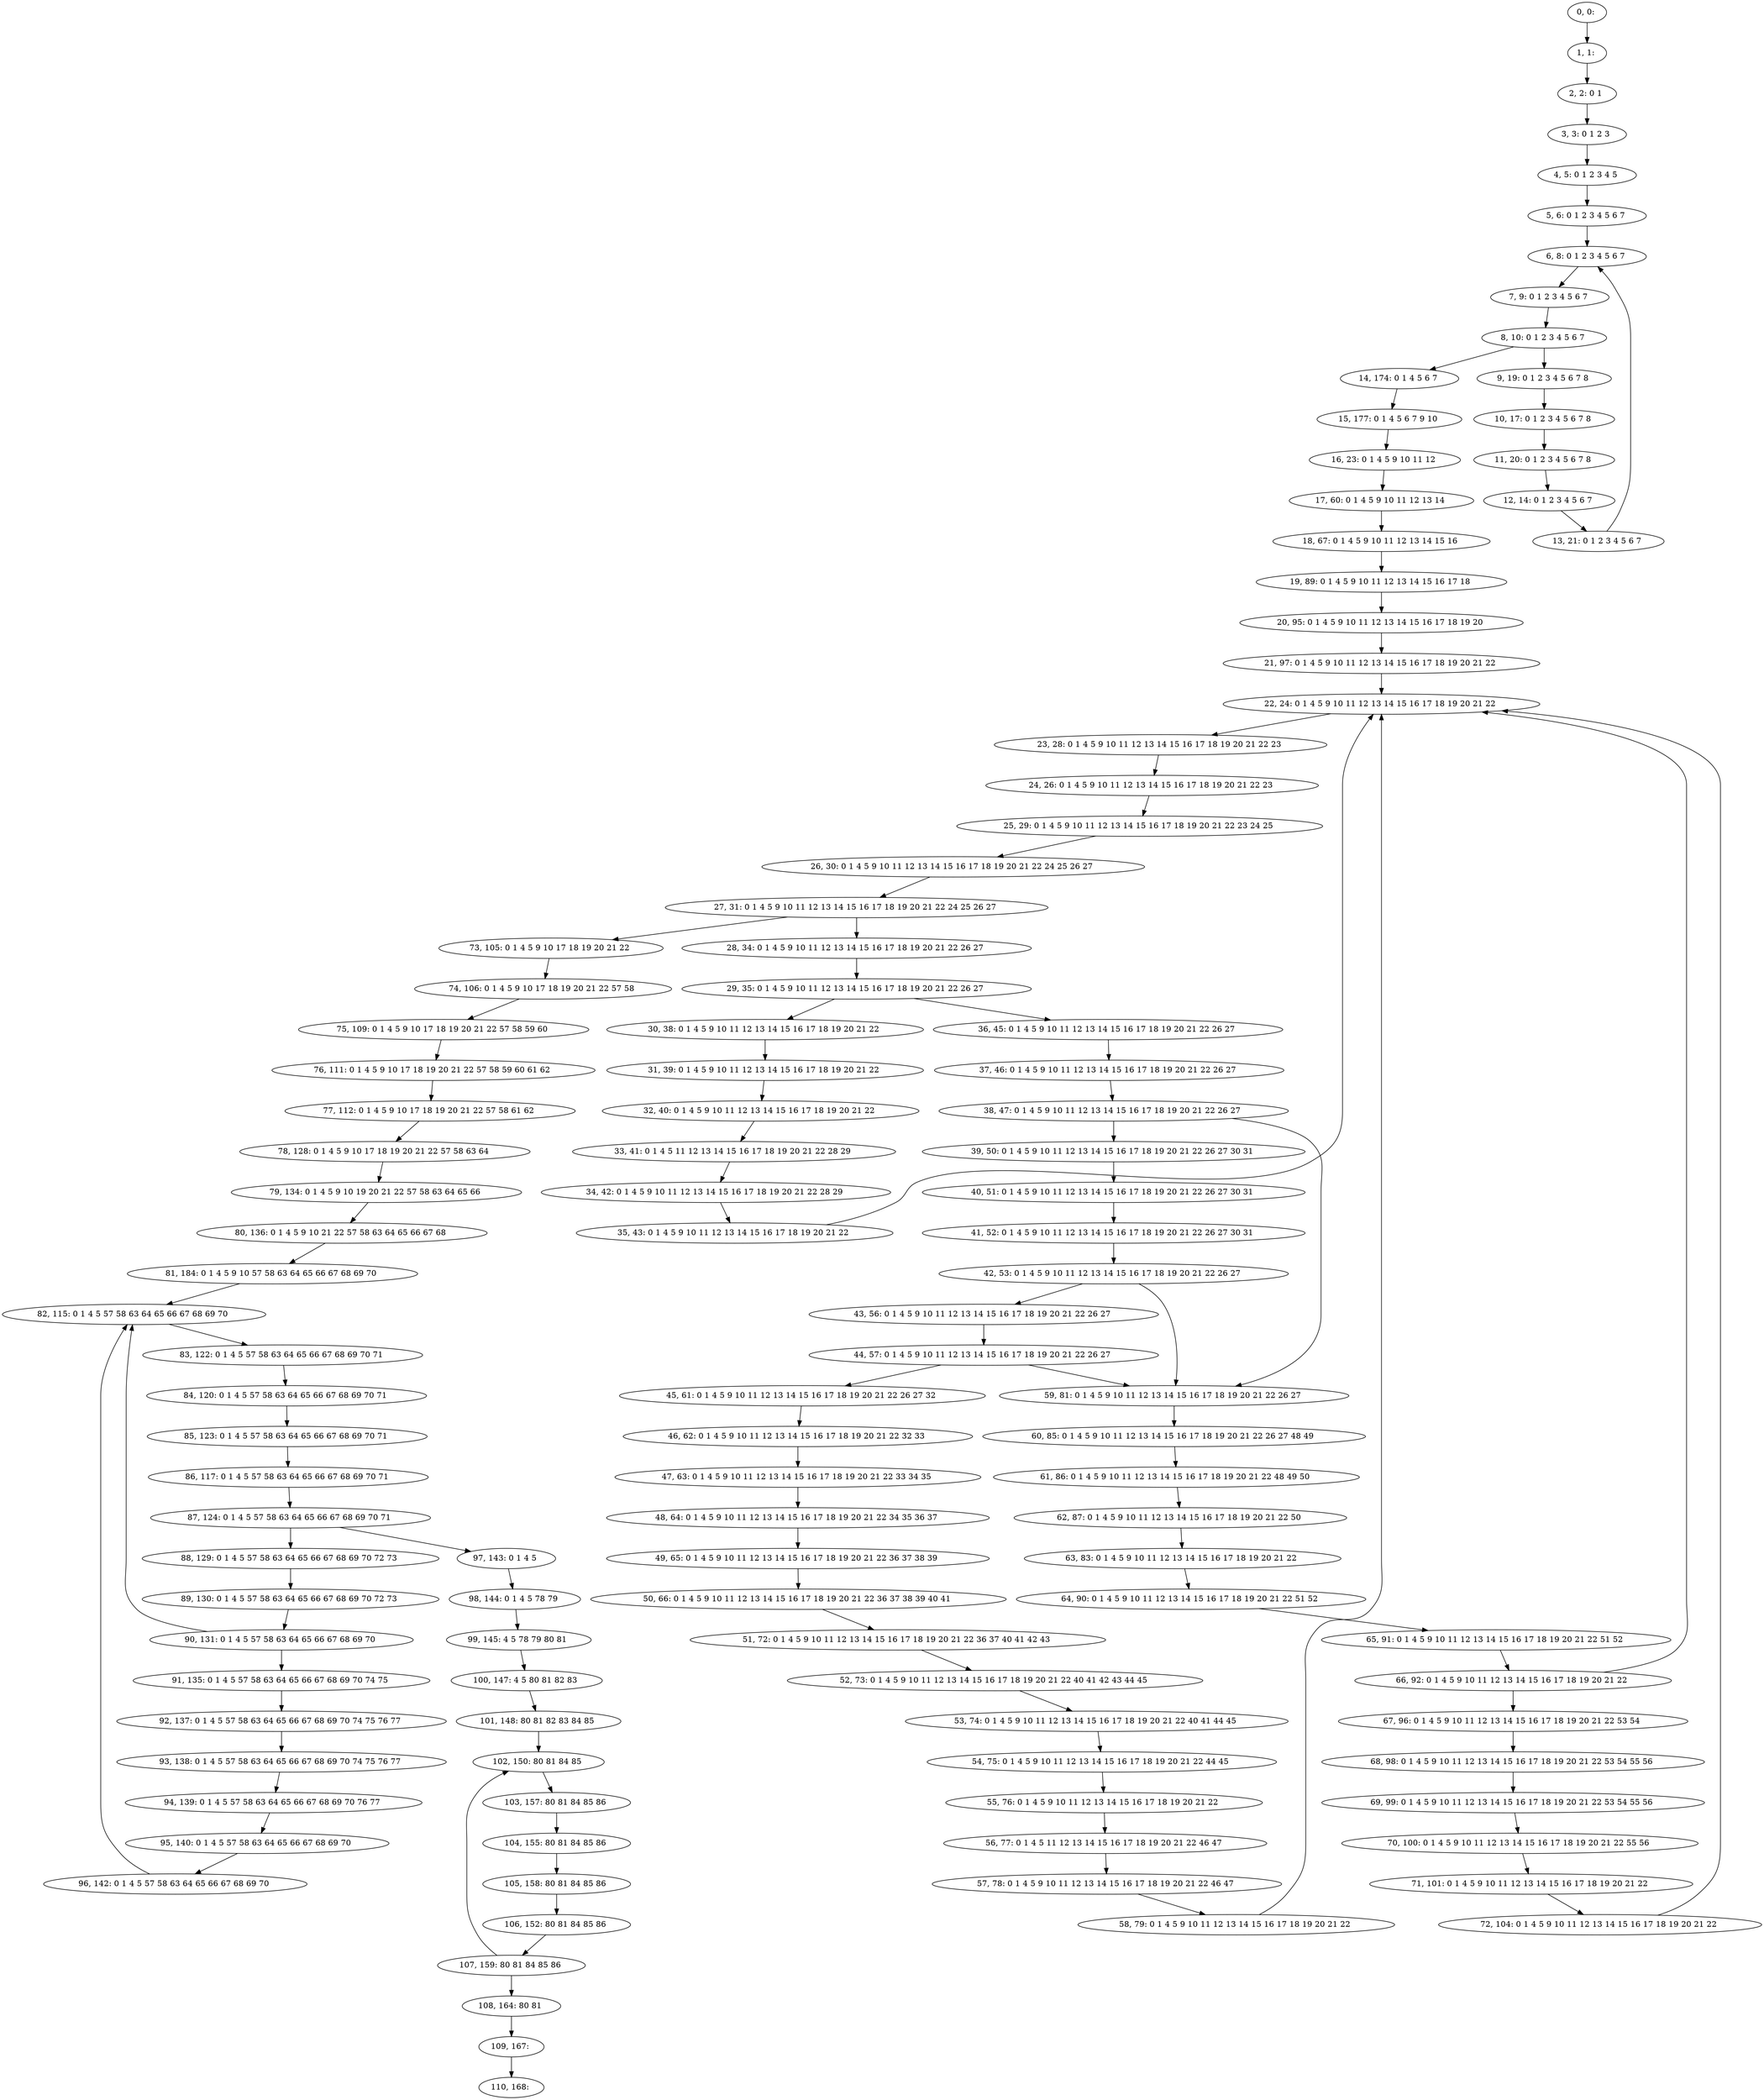 digraph G {
0[label="0, 0: "];
1[label="1, 1: "];
2[label="2, 2: 0 1 "];
3[label="3, 3: 0 1 2 3 "];
4[label="4, 5: 0 1 2 3 4 5 "];
5[label="5, 6: 0 1 2 3 4 5 6 7 "];
6[label="6, 8: 0 1 2 3 4 5 6 7 "];
7[label="7, 9: 0 1 2 3 4 5 6 7 "];
8[label="8, 10: 0 1 2 3 4 5 6 7 "];
9[label="9, 19: 0 1 2 3 4 5 6 7 8 "];
10[label="10, 17: 0 1 2 3 4 5 6 7 8 "];
11[label="11, 20: 0 1 2 3 4 5 6 7 8 "];
12[label="12, 14: 0 1 2 3 4 5 6 7 "];
13[label="13, 21: 0 1 2 3 4 5 6 7 "];
14[label="14, 174: 0 1 4 5 6 7 "];
15[label="15, 177: 0 1 4 5 6 7 9 10 "];
16[label="16, 23: 0 1 4 5 9 10 11 12 "];
17[label="17, 60: 0 1 4 5 9 10 11 12 13 14 "];
18[label="18, 67: 0 1 4 5 9 10 11 12 13 14 15 16 "];
19[label="19, 89: 0 1 4 5 9 10 11 12 13 14 15 16 17 18 "];
20[label="20, 95: 0 1 4 5 9 10 11 12 13 14 15 16 17 18 19 20 "];
21[label="21, 97: 0 1 4 5 9 10 11 12 13 14 15 16 17 18 19 20 21 22 "];
22[label="22, 24: 0 1 4 5 9 10 11 12 13 14 15 16 17 18 19 20 21 22 "];
23[label="23, 28: 0 1 4 5 9 10 11 12 13 14 15 16 17 18 19 20 21 22 23 "];
24[label="24, 26: 0 1 4 5 9 10 11 12 13 14 15 16 17 18 19 20 21 22 23 "];
25[label="25, 29: 0 1 4 5 9 10 11 12 13 14 15 16 17 18 19 20 21 22 23 24 25 "];
26[label="26, 30: 0 1 4 5 9 10 11 12 13 14 15 16 17 18 19 20 21 22 24 25 26 27 "];
27[label="27, 31: 0 1 4 5 9 10 11 12 13 14 15 16 17 18 19 20 21 22 24 25 26 27 "];
28[label="28, 34: 0 1 4 5 9 10 11 12 13 14 15 16 17 18 19 20 21 22 26 27 "];
29[label="29, 35: 0 1 4 5 9 10 11 12 13 14 15 16 17 18 19 20 21 22 26 27 "];
30[label="30, 38: 0 1 4 5 9 10 11 12 13 14 15 16 17 18 19 20 21 22 "];
31[label="31, 39: 0 1 4 5 9 10 11 12 13 14 15 16 17 18 19 20 21 22 "];
32[label="32, 40: 0 1 4 5 9 10 11 12 13 14 15 16 17 18 19 20 21 22 "];
33[label="33, 41: 0 1 4 5 11 12 13 14 15 16 17 18 19 20 21 22 28 29 "];
34[label="34, 42: 0 1 4 5 9 10 11 12 13 14 15 16 17 18 19 20 21 22 28 29 "];
35[label="35, 43: 0 1 4 5 9 10 11 12 13 14 15 16 17 18 19 20 21 22 "];
36[label="36, 45: 0 1 4 5 9 10 11 12 13 14 15 16 17 18 19 20 21 22 26 27 "];
37[label="37, 46: 0 1 4 5 9 10 11 12 13 14 15 16 17 18 19 20 21 22 26 27 "];
38[label="38, 47: 0 1 4 5 9 10 11 12 13 14 15 16 17 18 19 20 21 22 26 27 "];
39[label="39, 50: 0 1 4 5 9 10 11 12 13 14 15 16 17 18 19 20 21 22 26 27 30 31 "];
40[label="40, 51: 0 1 4 5 9 10 11 12 13 14 15 16 17 18 19 20 21 22 26 27 30 31 "];
41[label="41, 52: 0 1 4 5 9 10 11 12 13 14 15 16 17 18 19 20 21 22 26 27 30 31 "];
42[label="42, 53: 0 1 4 5 9 10 11 12 13 14 15 16 17 18 19 20 21 22 26 27 "];
43[label="43, 56: 0 1 4 5 9 10 11 12 13 14 15 16 17 18 19 20 21 22 26 27 "];
44[label="44, 57: 0 1 4 5 9 10 11 12 13 14 15 16 17 18 19 20 21 22 26 27 "];
45[label="45, 61: 0 1 4 5 9 10 11 12 13 14 15 16 17 18 19 20 21 22 26 27 32 "];
46[label="46, 62: 0 1 4 5 9 10 11 12 13 14 15 16 17 18 19 20 21 22 32 33 "];
47[label="47, 63: 0 1 4 5 9 10 11 12 13 14 15 16 17 18 19 20 21 22 33 34 35 "];
48[label="48, 64: 0 1 4 5 9 10 11 12 13 14 15 16 17 18 19 20 21 22 34 35 36 37 "];
49[label="49, 65: 0 1 4 5 9 10 11 12 13 14 15 16 17 18 19 20 21 22 36 37 38 39 "];
50[label="50, 66: 0 1 4 5 9 10 11 12 13 14 15 16 17 18 19 20 21 22 36 37 38 39 40 41 "];
51[label="51, 72: 0 1 4 5 9 10 11 12 13 14 15 16 17 18 19 20 21 22 36 37 40 41 42 43 "];
52[label="52, 73: 0 1 4 5 9 10 11 12 13 14 15 16 17 18 19 20 21 22 40 41 42 43 44 45 "];
53[label="53, 74: 0 1 4 5 9 10 11 12 13 14 15 16 17 18 19 20 21 22 40 41 44 45 "];
54[label="54, 75: 0 1 4 5 9 10 11 12 13 14 15 16 17 18 19 20 21 22 44 45 "];
55[label="55, 76: 0 1 4 5 9 10 11 12 13 14 15 16 17 18 19 20 21 22 "];
56[label="56, 77: 0 1 4 5 11 12 13 14 15 16 17 18 19 20 21 22 46 47 "];
57[label="57, 78: 0 1 4 5 9 10 11 12 13 14 15 16 17 18 19 20 21 22 46 47 "];
58[label="58, 79: 0 1 4 5 9 10 11 12 13 14 15 16 17 18 19 20 21 22 "];
59[label="59, 81: 0 1 4 5 9 10 11 12 13 14 15 16 17 18 19 20 21 22 26 27 "];
60[label="60, 85: 0 1 4 5 9 10 11 12 13 14 15 16 17 18 19 20 21 22 26 27 48 49 "];
61[label="61, 86: 0 1 4 5 9 10 11 12 13 14 15 16 17 18 19 20 21 22 48 49 50 "];
62[label="62, 87: 0 1 4 5 9 10 11 12 13 14 15 16 17 18 19 20 21 22 50 "];
63[label="63, 83: 0 1 4 5 9 10 11 12 13 14 15 16 17 18 19 20 21 22 "];
64[label="64, 90: 0 1 4 5 9 10 11 12 13 14 15 16 17 18 19 20 21 22 51 52 "];
65[label="65, 91: 0 1 4 5 9 10 11 12 13 14 15 16 17 18 19 20 21 22 51 52 "];
66[label="66, 92: 0 1 4 5 9 10 11 12 13 14 15 16 17 18 19 20 21 22 "];
67[label="67, 96: 0 1 4 5 9 10 11 12 13 14 15 16 17 18 19 20 21 22 53 54 "];
68[label="68, 98: 0 1 4 5 9 10 11 12 13 14 15 16 17 18 19 20 21 22 53 54 55 56 "];
69[label="69, 99: 0 1 4 5 9 10 11 12 13 14 15 16 17 18 19 20 21 22 53 54 55 56 "];
70[label="70, 100: 0 1 4 5 9 10 11 12 13 14 15 16 17 18 19 20 21 22 55 56 "];
71[label="71, 101: 0 1 4 5 9 10 11 12 13 14 15 16 17 18 19 20 21 22 "];
72[label="72, 104: 0 1 4 5 9 10 11 12 13 14 15 16 17 18 19 20 21 22 "];
73[label="73, 105: 0 1 4 5 9 10 17 18 19 20 21 22 "];
74[label="74, 106: 0 1 4 5 9 10 17 18 19 20 21 22 57 58 "];
75[label="75, 109: 0 1 4 5 9 10 17 18 19 20 21 22 57 58 59 60 "];
76[label="76, 111: 0 1 4 5 9 10 17 18 19 20 21 22 57 58 59 60 61 62 "];
77[label="77, 112: 0 1 4 5 9 10 17 18 19 20 21 22 57 58 61 62 "];
78[label="78, 128: 0 1 4 5 9 10 17 18 19 20 21 22 57 58 63 64 "];
79[label="79, 134: 0 1 4 5 9 10 19 20 21 22 57 58 63 64 65 66 "];
80[label="80, 136: 0 1 4 5 9 10 21 22 57 58 63 64 65 66 67 68 "];
81[label="81, 184: 0 1 4 5 9 10 57 58 63 64 65 66 67 68 69 70 "];
82[label="82, 115: 0 1 4 5 57 58 63 64 65 66 67 68 69 70 "];
83[label="83, 122: 0 1 4 5 57 58 63 64 65 66 67 68 69 70 71 "];
84[label="84, 120: 0 1 4 5 57 58 63 64 65 66 67 68 69 70 71 "];
85[label="85, 123: 0 1 4 5 57 58 63 64 65 66 67 68 69 70 71 "];
86[label="86, 117: 0 1 4 5 57 58 63 64 65 66 67 68 69 70 71 "];
87[label="87, 124: 0 1 4 5 57 58 63 64 65 66 67 68 69 70 71 "];
88[label="88, 129: 0 1 4 5 57 58 63 64 65 66 67 68 69 70 72 73 "];
89[label="89, 130: 0 1 4 5 57 58 63 64 65 66 67 68 69 70 72 73 "];
90[label="90, 131: 0 1 4 5 57 58 63 64 65 66 67 68 69 70 "];
91[label="91, 135: 0 1 4 5 57 58 63 64 65 66 67 68 69 70 74 75 "];
92[label="92, 137: 0 1 4 5 57 58 63 64 65 66 67 68 69 70 74 75 76 77 "];
93[label="93, 138: 0 1 4 5 57 58 63 64 65 66 67 68 69 70 74 75 76 77 "];
94[label="94, 139: 0 1 4 5 57 58 63 64 65 66 67 68 69 70 76 77 "];
95[label="95, 140: 0 1 4 5 57 58 63 64 65 66 67 68 69 70 "];
96[label="96, 142: 0 1 4 5 57 58 63 64 65 66 67 68 69 70 "];
97[label="97, 143: 0 1 4 5 "];
98[label="98, 144: 0 1 4 5 78 79 "];
99[label="99, 145: 4 5 78 79 80 81 "];
100[label="100, 147: 4 5 80 81 82 83 "];
101[label="101, 148: 80 81 82 83 84 85 "];
102[label="102, 150: 80 81 84 85 "];
103[label="103, 157: 80 81 84 85 86 "];
104[label="104, 155: 80 81 84 85 86 "];
105[label="105, 158: 80 81 84 85 86 "];
106[label="106, 152: 80 81 84 85 86 "];
107[label="107, 159: 80 81 84 85 86 "];
108[label="108, 164: 80 81 "];
109[label="109, 167: "];
110[label="110, 168: "];
0->1 ;
1->2 ;
2->3 ;
3->4 ;
4->5 ;
5->6 ;
6->7 ;
7->8 ;
8->9 ;
8->14 ;
9->10 ;
10->11 ;
11->12 ;
12->13 ;
13->6 ;
14->15 ;
15->16 ;
16->17 ;
17->18 ;
18->19 ;
19->20 ;
20->21 ;
21->22 ;
22->23 ;
23->24 ;
24->25 ;
25->26 ;
26->27 ;
27->28 ;
27->73 ;
28->29 ;
29->30 ;
29->36 ;
30->31 ;
31->32 ;
32->33 ;
33->34 ;
34->35 ;
35->22 ;
36->37 ;
37->38 ;
38->39 ;
38->59 ;
39->40 ;
40->41 ;
41->42 ;
42->43 ;
42->59 ;
43->44 ;
44->45 ;
44->59 ;
45->46 ;
46->47 ;
47->48 ;
48->49 ;
49->50 ;
50->51 ;
51->52 ;
52->53 ;
53->54 ;
54->55 ;
55->56 ;
56->57 ;
57->58 ;
58->22 ;
59->60 ;
60->61 ;
61->62 ;
62->63 ;
63->64 ;
64->65 ;
65->66 ;
66->67 ;
66->22 ;
67->68 ;
68->69 ;
69->70 ;
70->71 ;
71->72 ;
72->22 ;
73->74 ;
74->75 ;
75->76 ;
76->77 ;
77->78 ;
78->79 ;
79->80 ;
80->81 ;
81->82 ;
82->83 ;
83->84 ;
84->85 ;
85->86 ;
86->87 ;
87->88 ;
87->97 ;
88->89 ;
89->90 ;
90->91 ;
90->82 ;
91->92 ;
92->93 ;
93->94 ;
94->95 ;
95->96 ;
96->82 ;
97->98 ;
98->99 ;
99->100 ;
100->101 ;
101->102 ;
102->103 ;
103->104 ;
104->105 ;
105->106 ;
106->107 ;
107->108 ;
107->102 ;
108->109 ;
109->110 ;
}
